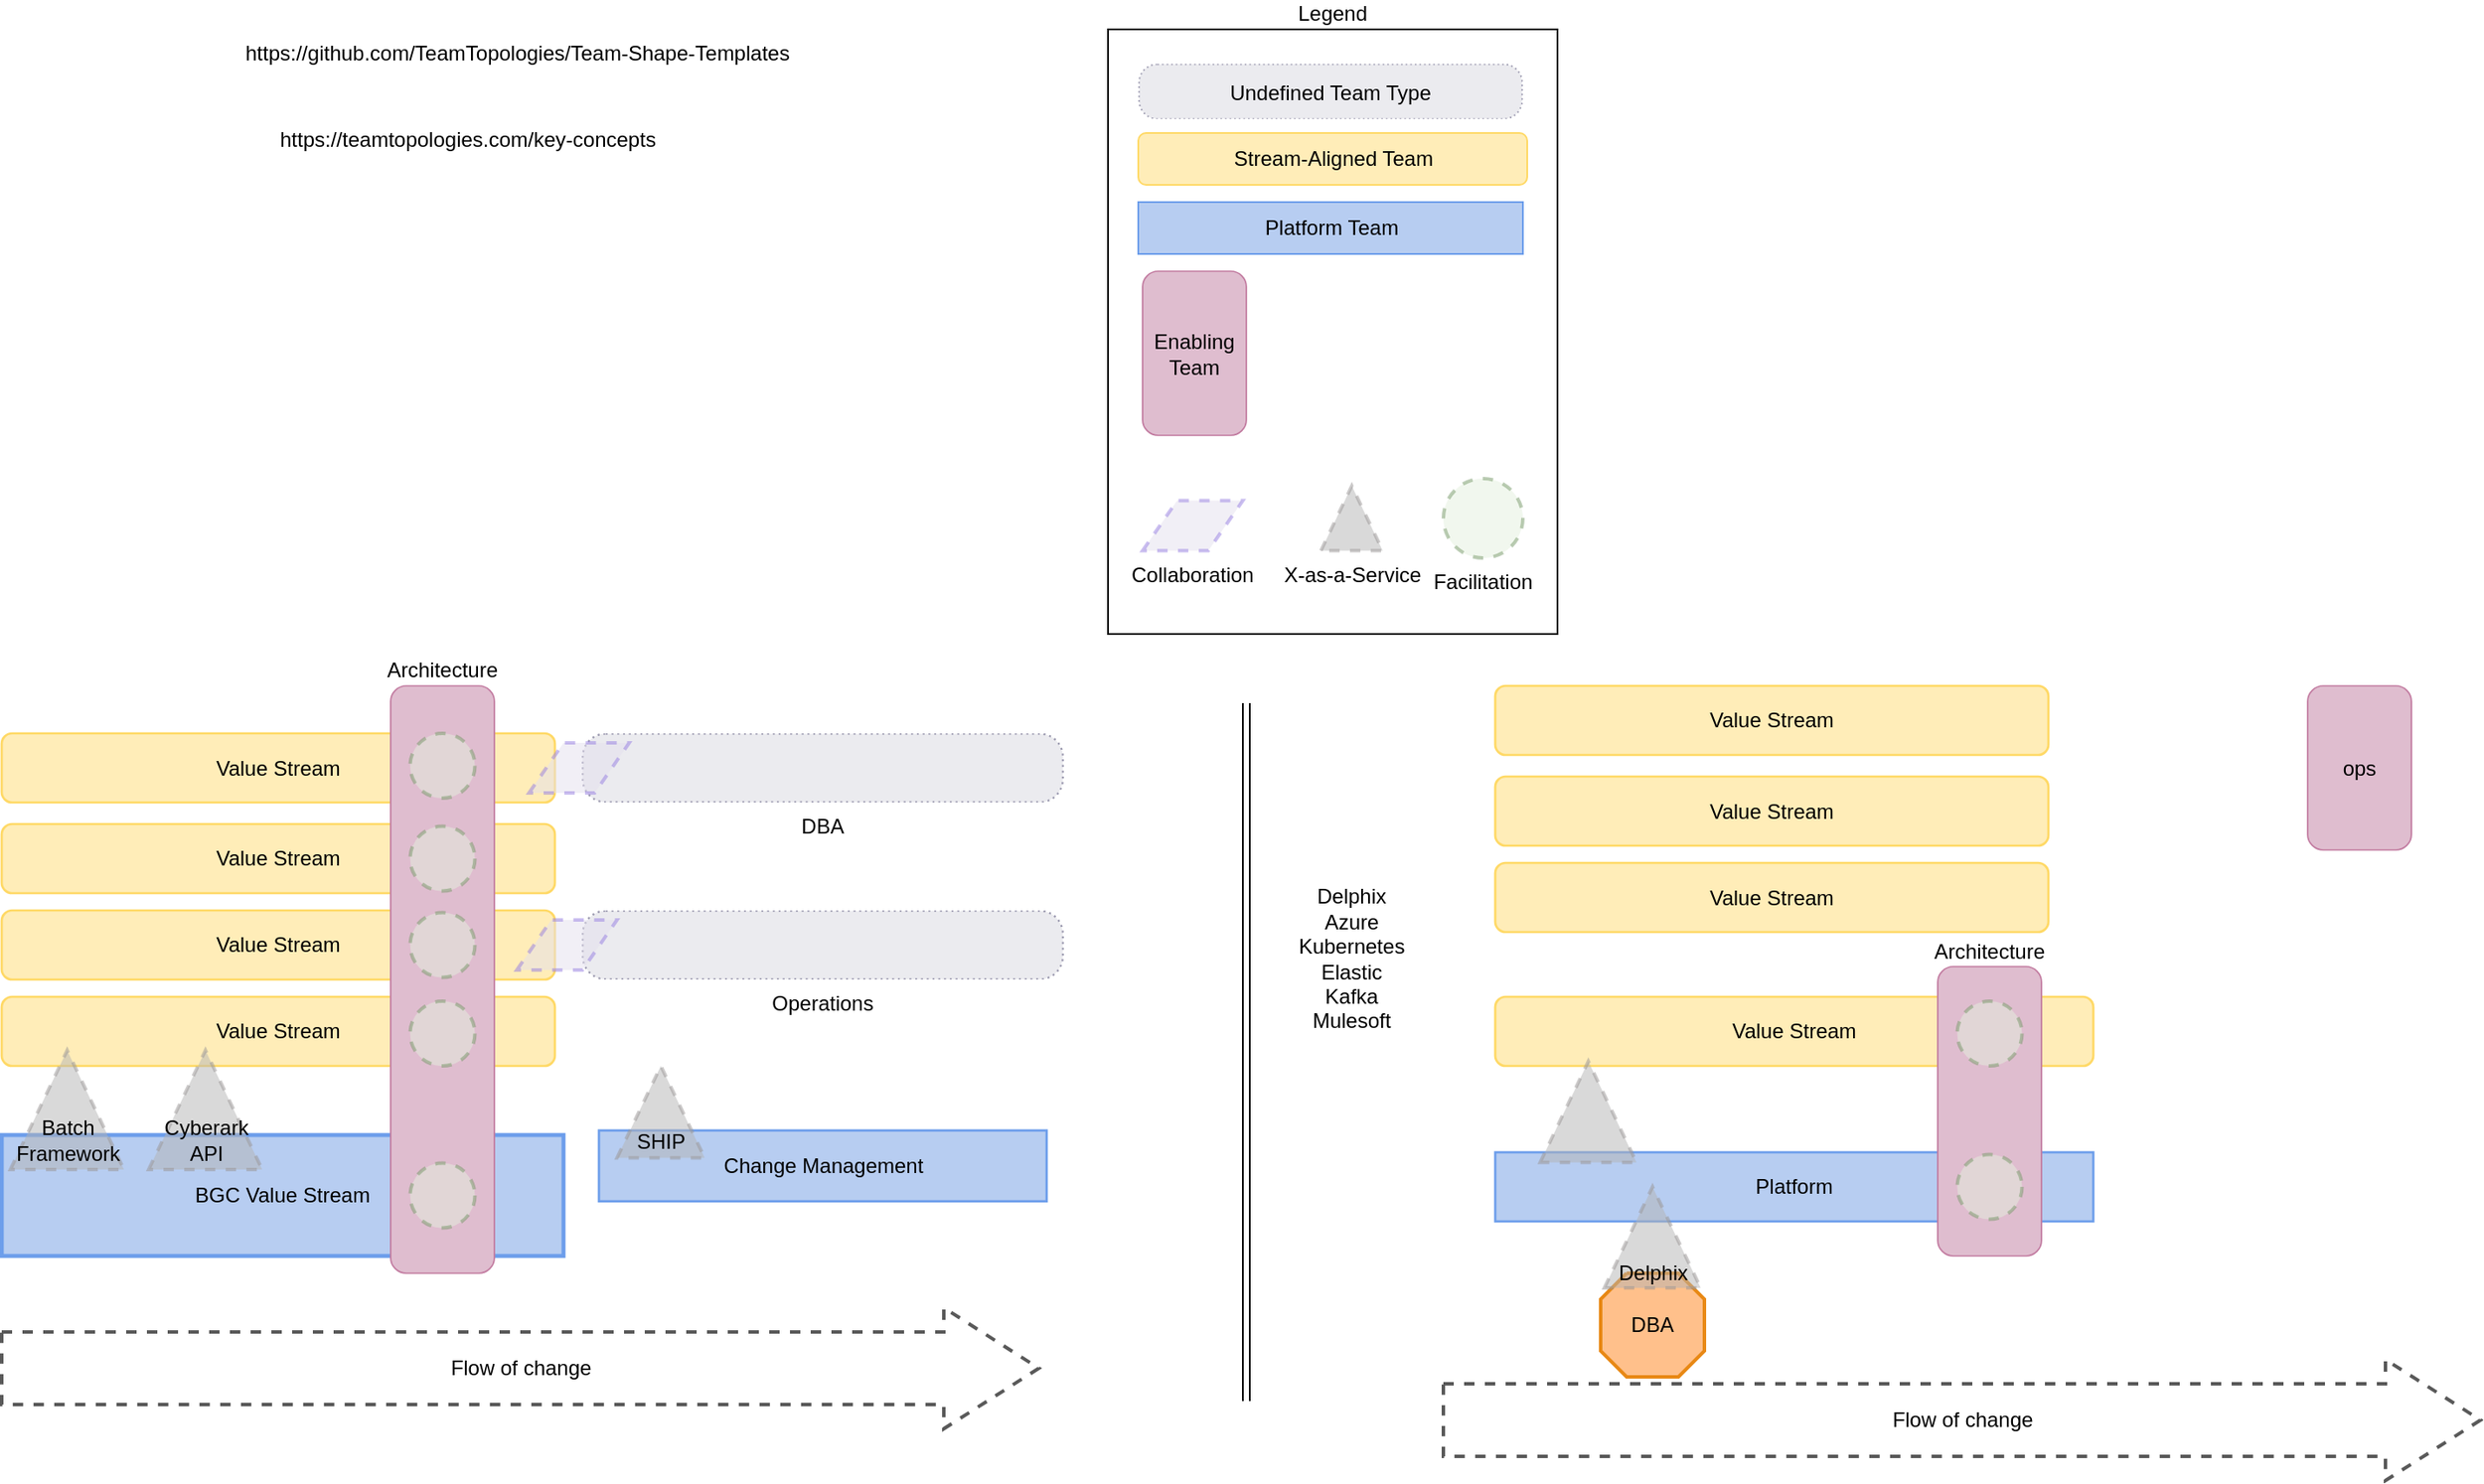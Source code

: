 <mxfile version="21.0.6" type="github">
  <diagram name="Page-1" id="b2X0Cin1PfoKi7R9eayR">
    <mxGraphModel dx="2736" dy="3094" grid="1" gridSize="10" guides="1" tooltips="1" connect="1" arrows="1" fold="1" page="1" pageScale="1" pageWidth="850" pageHeight="1100" math="0" shadow="0">
      <root>
        <mxCell id="0" />
        <mxCell id="1" parent="0" />
        <mxCell id="JFUwCKO8B1FGGGvDRDL4-5" value="Platform" style="shape=stencil(tVTLboMwEPyavVZgq4l6bAw595Af2JBNY8XYyLh5/H0MS6WiAqkqONkz650dP9YgVX3CikAkFksCmYEQHwbD0fkykjvCOIg4u3IsFQnjE+NVB7GuqAjMXdBr3BviSB28O9NVH0KXIhpe5pC8QyOWgFSFszama2frXuRHPMqgtiHiG8t0he89VJHXJQXynVtmQWz/LvvyuoxwupDfvuy3+9n9zifcd5wudXGzCaf/l5UqMmOPW6o9FudP777sYdCMbzpq+r0/6cpBPyNVpYo9TxN2uJELZ5yPBI9tNRBylb3l+Wb6bI/amOHszVpl2yc302Szg4lFowvajf/aX8vy/9cSDw==);whiteSpace=wrap;html=1;fontColor=#000000;fillColor=#BBD2F6;strokeColor=#6D9EEB;" parent="1" vertex="1">
          <mxGeometry x="804" y="-1120" width="346" height="40" as="geometry" />
        </mxCell>
        <mxCell id="JFUwCKO8B1FGGGvDRDL4-4" value="Value Stream" style="shape=stencil(tVRRboMwDD2NPztBoqH2swvlAtsFUnDbqCFBIW232y/EVBpaodMEX+Q9288vIQ5w0Z5kg8ASI2sEngNj796hrFdbrY4GqxD6CDDwYXWjjJQlhE+Esx7KtsHSE3eVTsm9Roq03tkz3lTl+xLW8XwHyRY6sQS4KK0xoVxZ0w4iP+JBRirjA/4kmb7x1wA16FSNHl3vllhgxd9lX16XEU4X8juUvbuf3e98wkPH6VI/bjbh9P+yXARm7HJzsZfl+ejsxVQPzcSI68Zq+tI/Gc2HpkZac3GwDic80TSXVlsXCPrGbsB4UeSbLJs+4IPSeqx6l7+tn1eTg4mk0YS48V/7iyw9hZH4Bg==);whiteSpace=wrap;html=1;strokeWidth=2;fillColor=#FFEDB8;strokeColor=#FFD966;" parent="1" vertex="1">
          <mxGeometry x="804" y="-1210" width="346" height="40" as="geometry" />
        </mxCell>
        <mxCell id="JFUwCKO8B1FGGGvDRDL4-2" value="Architecture" style="shape=stencil(tVTtjoIwEHya/r1Ae8b7q0WewBeouKeN0JJSv97epdu7HBHQXCAhgZnpzk5Dt0zI5qhqYDwxqgImMsb5xqhdqc0ByS2oChn8upKWfiaEjxF/RayaGgpP5EU5jRZASuOdPcFV732s4S0vNixZodo+QhbWGCzX1jQd5Y+ONkobj/hGNrHxvYNqcLoCDy7GI5bx/H3bj8U8xulMebu2P+knzzudcTdxOtePm8w4/b+tkMgMHW4hd6o4HZw9m31vmKC4dqzGD/2r2exNNdBbyG/rYCQUjXNhS+uQoHdox7iQfLleDTT9tddl2V+d5etM5q+rKcHIosEFYeNP+wssXYOBeAA=);whiteSpace=wrap;html=1;rotation=0;fontColor=#000000;strokeColor=#C9DFBE;fillColor=#C9DFBE;labelPosition=center;verticalLabelPosition=top;align=center;verticalAlign=bottom;" parent="1" vertex="1">
          <mxGeometry x="1060" y="-1227.5" width="60" height="167.5" as="geometry" />
        </mxCell>
        <mxCell id="fTQG1C9vcmR5dNO8YUxH-10" value="Change Management" style="shape=stencil(tVTLboMwEPyavVZgq4l6bAw595Af2JBNY8XYyLh5/H0MS6WiAqkqONkz650dP9YgVX3CikAkFksCmYEQHwbD0fkykjvCOIg4u3IsFQnjE+NVB7GuqAjMXdBr3BviSB28O9NVH0KXIhpe5pC8QyOWgFSFszama2frXuRHPMqgtiHiG8t0he89VJHXJQXynVtmQWz/LvvyuoxwupDfvuy3+9n9zifcd5wudXGzCaf/l5UqMmOPW6o9FudP777sYdCMbzpq+r0/6cpBPyNVpYo9TxN2uJELZ5yPBI9tNRBylb3l+Wb6bI/amOHszVpl2yc302Szg4lFowvajf/aX8vy/9cSDw==);whiteSpace=wrap;html=1;fontColor=#000000;fillColor=#BBD2F6;strokeColor=#6D9EEB;" vertex="1" parent="1">
          <mxGeometry x="285.5" y="-1132.63" width="259" height="41" as="geometry" />
        </mxCell>
        <mxCell id="fTQG1C9vcmR5dNO8YUxH-9" value="BGC Value Stream" style="shape=stencil(tVTLboMwEPyavVZgq4l6bAw595Af2JBNY8XYyLh5/H0MS6WiAqkqONkz650dP9YgVX3CikAkFksCmYEQHwbD0fkykjvCOIg4u3IsFQnjE+NVB7GuqAjMXdBr3BviSB28O9NVH0KXIhpe5pC8QyOWgFSFszama2frXuRHPMqgtiHiG8t0he89VJHXJQXynVtmQWz/LvvyuoxwupDfvuy3+9n9zifcd5wudXGzCaf/l5UqMmOPW6o9FudP777sYdCMbzpq+r0/6cpBPyNVpYo9TxN2uJELZ5yPBI9tNRBylb3l+Wb6bI/amOHszVpl2yc302Szg4lFowvajf/aX8vy/9cSDw==);whiteSpace=wrap;html=1;fontColor=#000000;fillColor=#BBD2F6;strokeColor=#6D9EEB;" vertex="1" parent="1">
          <mxGeometry x="-60" y="-1130" width="325" height="70" as="geometry" />
        </mxCell>
        <mxCell id="JFUwCKO8B1FGGGvDRDL4-1" value="Value Stream" style="shape=stencil(tVRRboMwDD2NPztBoqH2swvlAtsFUnDbqCFBIW232y/EVBpaodMEX+Q9288vIQ5w0Z5kg8ASI2sEngNj796hrFdbrY4GqxD6CDDwYXWjjJQlhE+Esx7KtsHSE3eVTsm9Roq03tkz3lTl+xLW8XwHyRY6sQS4KK0xoVxZ0w4iP+JBRirjA/4kmb7x1wA16FSNHl3vllhgxd9lX16XEU4X8juUvbuf3e98wkPH6VI/bjbh9P+yXARm7HJzsZfl+ejsxVQPzcSI68Zq+tI/Gc2HpkZac3GwDic80TSXVlsXCPrGbsB4UeSbLJs+4IPSeqx6l7+tn1eTg4mk0YS48V/7iyw9hZH4Bg==);whiteSpace=wrap;html=1;strokeWidth=2;fillColor=#FFEDB8;strokeColor=#FFD966;" parent="1" vertex="1">
          <mxGeometry x="804" y="-1287.5" width="320" height="40" as="geometry" />
        </mxCell>
        <mxCell id="JFUwCKO8B1FGGGvDRDL4-3" value="Value Stream" style="shape=stencil(tVRRboMwDD2NPztBoqH2swvlAtsFUnDbqCFBIW232y/EVBpaodMEX+Q9288vIQ5w0Z5kg8ASI2sEngNj796hrFdbrY4GqxD6CDDwYXWjjJQlhE+Esx7KtsHSE3eVTsm9Roq03tkz3lTl+xLW8XwHyRY6sQS4KK0xoVxZ0w4iP+JBRirjA/4kmb7x1wA16FSNHl3vllhgxd9lX16XEU4X8juUvbuf3e98wkPH6VI/bjbh9P+yXARm7HJzsZfl+ejsxVQPzcSI68Zq+tI/Gc2HpkZac3GwDic80TSXVlsXCPrGbsB4UeSbLJs+4IPSeqx6l7+tn1eTg4mk0YS48V/7iyw9hZH4Bg==);whiteSpace=wrap;html=1;strokeWidth=2;fillColor=#FFEDB8;strokeColor=#FFD966;" parent="1" vertex="1">
          <mxGeometry x="804" y="-1337.5" width="320" height="40" as="geometry" />
        </mxCell>
        <mxCell id="JFUwCKO8B1FGGGvDRDL4-6" value="Flow of change" style="html=1;shadow=0;dashed=1;align=center;verticalAlign=middle;shape=mxgraph.arrows2.arrow;dy=0.4;dx=55;notch=0;strokeWidth=2;strokeColor=#595959;" parent="1" vertex="1">
          <mxGeometry x="774" y="-1000" width="600" height="70" as="geometry" />
        </mxCell>
        <mxCell id="JFUwCKO8B1FGGGvDRDL4-7" value="ops" style="shape=stencil(tVTtjoIwEHya/r1Ae8b7q0WewBeouKeN0JJSv97epdu7HBHQXCAhgZnpzk5Dt0zI5qhqYDwxqgImMsb5xqhdqc0ByS2oChn8upKWfiaEjxF/RayaGgpP5EU5jRZASuOdPcFV732s4S0vNixZodo+QhbWGCzX1jQd5Y+ONkobj/hGNrHxvYNqcLoCDy7GI5bx/H3bj8U8xulMebu2P+knzzudcTdxOtePm8w4/b+tkMgMHW4hd6o4HZw9m31vmKC4dqzGD/2r2exNNdBbyG/rYCQUjXNhS+uQoHdox7iQfLleDTT9tddl2V+d5etM5q+rKcHIosEFYeNP+wssXYOBeAA=);whiteSpace=wrap;html=1;rotation=0;fontColor=#000000;strokeColor=#C9DFBE;fillColor=#C9DFBE;" parent="1" vertex="1">
          <mxGeometry x="1274" y="-1390" width="60" height="95" as="geometry" />
        </mxCell>
        <mxCell id="JFUwCKO8B1FGGGvDRDL4-8" value="" style="verticalLabelPosition=middle;verticalAlign=bottom;html=1;shape=mxgraph.basic.acute_triangle;dx=0.5;strokeColor=#999696;strokeWidth=2;fillColor=#B4B4B4;fontFamily=Helvetica;labelPosition=center;align=center;sketch=0;opacity=50;dashed=1;" parent="1" vertex="1">
          <mxGeometry x="830" y="-1172.62" width="55.72" height="58.5" as="geometry" />
        </mxCell>
        <mxCell id="JFUwCKO8B1FGGGvDRDL4-9" value="Value Stream" style="shape=stencil(tVRRboMwDD2NPztBoqH2swvlAtsFUnDbqCFBIW232y/EVBpaodMEX+Q9288vIQ5w0Z5kg8ASI2sEngNj796hrFdbrY4GqxD6CDDwYXWjjJQlhE+Esx7KtsHSE3eVTsm9Roq03tkz3lTl+xLW8XwHyRY6sQS4KK0xoVxZ0w4iP+JBRirjA/4kmb7x1wA16FSNHl3vllhgxd9lX16XEU4X8juUvbuf3e98wkPH6VI/bjbh9P+yXARm7HJzsZfl+ejsxVQPzcSI68Zq+tI/Gc2HpkZac3GwDic80TSXVlsXCPrGbsB4UeSbLJs+4IPSeqx6l7+tn1eTg4mk0YS48V/7iyw9hZH4Bg==);whiteSpace=wrap;html=1;strokeWidth=2;fillColor=#FFEDB8;strokeColor=#FFD966;" parent="1" vertex="1">
          <mxGeometry x="804" y="-1390" width="320" height="40" as="geometry" />
        </mxCell>
        <mxCell id="JFUwCKO8B1FGGGvDRDL4-13" value="" style="ellipse;whiteSpace=wrap;html=1;aspect=fixed;opacity=50;fillColor=#E3EFDE;strokeColor=#78996B;strokeWidth=2;dashed=1;" parent="1" vertex="1">
          <mxGeometry x="1071.25" y="-1207.5" width="37.5" height="37.5" as="geometry" />
        </mxCell>
        <mxCell id="JFUwCKO8B1FGGGvDRDL4-16" value="Value Stream" style="shape=stencil(tVRRboMwDD2NPztBoqH2swvlAtsFUnDbqCFBIW232y/EVBpaodMEX+Q9288vIQ5w0Z5kg8ASI2sEngNj796hrFdbrY4GqxD6CDDwYXWjjJQlhE+Esx7KtsHSE3eVTsm9Roq03tkz3lTl+xLW8XwHyRY6sQS4KK0xoVxZ0w4iP+JBRirjA/4kmb7x1wA16FSNHl3vllhgxd9lX16XEU4X8juUvbuf3e98wkPH6VI/bjbh9P+yXARm7HJzsZfl+ejsxVQPzcSI68Zq+tI/Gc2HpkZac3GwDic80TSXVlsXCPrGbsB4UeSbLJs+4IPSeqx6l7+tn1eTg4mk0YS48V/7iyw9hZH4Bg==);whiteSpace=wrap;html=1;strokeWidth=2;fillColor=#FFEDB8;strokeColor=#FFD966;" parent="1" vertex="1">
          <mxGeometry x="-60" y="-1260" width="320" height="40" as="geometry" />
        </mxCell>
        <mxCell id="JFUwCKO8B1FGGGvDRDL4-17" value="Value Stream" style="shape=stencil(tVRRboMwDD2NPztBoqH2swvlAtsFUnDbqCFBIW232y/EVBpaodMEX+Q9288vIQ5w0Z5kg8ASI2sEngNj796hrFdbrY4GqxD6CDDwYXWjjJQlhE+Esx7KtsHSE3eVTsm9Roq03tkz3lTl+xLW8XwHyRY6sQS4KK0xoVxZ0w4iP+JBRirjA/4kmb7x1wA16FSNHl3vllhgxd9lX16XEU4X8juUvbuf3e98wkPH6VI/bjbh9P+yXARm7HJzsZfl+ejsxVQPzcSI68Zq+tI/Gc2HpkZac3GwDic80TSXVlsXCPrGbsB4UeSbLJs+4IPSeqx6l7+tn1eTg4mk0YS48V/7iyw9hZH4Bg==);whiteSpace=wrap;html=1;strokeWidth=2;fillColor=#FFEDB8;strokeColor=#FFD966;" parent="1" vertex="1">
          <mxGeometry x="-60" y="-1310" width="320" height="40" as="geometry" />
        </mxCell>
        <mxCell id="JFUwCKO8B1FGGGvDRDL4-18" value="Value Stream" style="shape=stencil(tVRRboMwDD2NPztBoqH2swvlAtsFUnDbqCFBIW232y/EVBpaodMEX+Q9288vIQ5w0Z5kg8ASI2sEngNj796hrFdbrY4GqxD6CDDwYXWjjJQlhE+Esx7KtsHSE3eVTsm9Roq03tkz3lTl+xLW8XwHyRY6sQS4KK0xoVxZ0w4iP+JBRirjA/4kmb7x1wA16FSNHl3vllhgxd9lX16XEU4X8juUvbuf3e98wkPH6VI/bjbh9P+yXARm7HJzsZfl+ejsxVQPzcSI68Zq+tI/Gc2HpkZac3GwDic80TSXVlsXCPrGbsB4UeSbLJs+4IPSeqx6l7+tn1eTg4mk0YS48V/7iyw9hZH4Bg==);whiteSpace=wrap;html=1;strokeWidth=2;fillColor=#FFEDB8;strokeColor=#FFD966;" parent="1" vertex="1">
          <mxGeometry x="-60" y="-1210" width="320" height="40" as="geometry" />
        </mxCell>
        <mxCell id="JFUwCKO8B1FGGGvDRDL4-20" value="Flow of change" style="html=1;shadow=0;dashed=1;align=center;verticalAlign=middle;shape=mxgraph.arrows2.arrow;dy=0.4;dx=55;notch=0;strokeWidth=2;strokeColor=#595959;" parent="1" vertex="1">
          <mxGeometry x="-60" y="-1030" width="600" height="70" as="geometry" />
        </mxCell>
        <mxCell id="JFUwCKO8B1FGGGvDRDL4-23" value="Value Stream" style="shape=stencil(tVRRboMwDD2NPztBoqH2swvlAtsFUnDbqCFBIW232y/EVBpaodMEX+Q9288vIQ5w0Z5kg8ASI2sEngNj796hrFdbrY4GqxD6CDDwYXWjjJQlhE+Esx7KtsHSE3eVTsm9Roq03tkz3lTl+xLW8XwHyRY6sQS4KK0xoVxZ0w4iP+JBRirjA/4kmb7x1wA16FSNHl3vllhgxd9lX16XEU4X8juUvbuf3e98wkPH6VI/bjbh9P+yXARm7HJzsZfl+ejsxVQPzcSI68Zq+tI/Gc2HpkZac3GwDic80TSXVlsXCPrGbsB4UeSbLJs+4IPSeqx6l7+tn1eTg4mk0YS48V/7iyw9hZH4Bg==);whiteSpace=wrap;html=1;strokeWidth=2;fillColor=#FFEDB8;strokeColor=#FFD966;" parent="1" vertex="1">
          <mxGeometry x="-60" y="-1362.5" width="320" height="40" as="geometry" />
        </mxCell>
        <mxCell id="JFUwCKO8B1FGGGvDRDL4-24" value="Architecture" style="shape=stencil(tVTtjoIwEHya/r1Ae8b7q0WewBeouKeN0JJSv97epdu7HBHQXCAhgZnpzk5Dt0zI5qhqYDwxqgImMsb5xqhdqc0ByS2oChn8upKWfiaEjxF/RayaGgpP5EU5jRZASuOdPcFV732s4S0vNixZodo+QhbWGCzX1jQd5Y+ONkobj/hGNrHxvYNqcLoCDy7GI5bx/H3bj8U8xulMebu2P+knzzudcTdxOtePm8w4/b+tkMgMHW4hd6o4HZw9m31vmKC4dqzGD/2r2exNNdBbyG/rYCQUjXNhS+uQoHdox7iQfLleDTT9tddl2V+d5etM5q+rKcHIosEFYeNP+wssXYOBeAA=);whiteSpace=wrap;html=1;rotation=0;fontColor=#000000;strokeColor=#C9DFBE;fillColor=#C9DFBE;labelPosition=center;verticalLabelPosition=top;align=center;verticalAlign=bottom;" parent="1" vertex="1">
          <mxGeometry x="165" y="-1390" width="60" height="340" as="geometry" />
        </mxCell>
        <mxCell id="JFUwCKO8B1FGGGvDRDL4-25" value="" style="ellipse;whiteSpace=wrap;html=1;aspect=fixed;opacity=50;fillColor=#E3EFDE;strokeColor=#78996B;strokeWidth=2;dashed=1;" parent="1" vertex="1">
          <mxGeometry x="176.25" y="-1362.5" width="37.5" height="37.5" as="geometry" />
        </mxCell>
        <mxCell id="JFUwCKO8B1FGGGvDRDL4-26" value="" style="ellipse;whiteSpace=wrap;html=1;aspect=fixed;opacity=50;fillColor=#E3EFDE;strokeColor=#78996B;strokeWidth=2;dashed=1;" parent="1" vertex="1">
          <mxGeometry x="176.25" y="-1308.75" width="37.5" height="37.5" as="geometry" />
        </mxCell>
        <mxCell id="JFUwCKO8B1FGGGvDRDL4-27" value="" style="ellipse;whiteSpace=wrap;html=1;aspect=fixed;opacity=50;fillColor=#E3EFDE;strokeColor=#78996B;strokeWidth=2;dashed=1;" parent="1" vertex="1">
          <mxGeometry x="176.25" y="-1258.75" width="37.5" height="37.5" as="geometry" />
        </mxCell>
        <mxCell id="JFUwCKO8B1FGGGvDRDL4-28" value="" style="ellipse;whiteSpace=wrap;html=1;aspect=fixed;opacity=50;fillColor=#E3EFDE;strokeColor=#78996B;strokeWidth=2;dashed=1;" parent="1" vertex="1">
          <mxGeometry x="176.25" y="-1207.5" width="37.5" height="37.5" as="geometry" />
        </mxCell>
        <mxCell id="JFUwCKO8B1FGGGvDRDL4-29" value="DBA" style="shape=image;verticalLabelPosition=bottom;verticalAlign=top;imageAspect=0;aspect=fixed;image=data:image/svg+xml,PHN2ZyB4bWxucz0iaHR0cDovL3d3dy53My5vcmcvMjAwMC9zdmciIHdpZHRoPSI1MDEuOTk0IiBoZWlnaHQ9IjcyIiB2aWV3Qm94PSIwIDAgMTMyLjgxOSAxNi40MDQiPiYjeGE7ICAgIDxyZWN0IHg9IjMwLjY1OSIgeT0iMTQ1LjU4IiB3aWR0aD0iMTMyLjI5IiBoZWlnaHQ9IjE4Ljg3NSIgZmlsbC1ydWxlPSJldmVub2RkIiByeD0iNi4zNSIgcnk9IjYuMzUiIHRyYW5zZm9ybT0idHJhbnNsYXRlKC0zMC4zOTQgLTE0Ni44KSIgZmlsbD0iI2ViZWJlZiIgc3Ryb2tlPSIjOWI5OWFmIiBzdHJva2Utd2lkdGg9Ii41MjkiIHN0cm9rZS1kYXNoYXJyYXk9Ii41MjkxNjcsMS4wNTgzMyIvPiYjeGE7PC9zdmc+" parent="1" vertex="1">
          <mxGeometry x="275.55" y="-1362.5" width="278.89" height="40" as="geometry" />
        </mxCell>
        <mxCell id="JFUwCKO8B1FGGGvDRDL4-30" value="Operations" style="shape=image;verticalLabelPosition=bottom;verticalAlign=top;imageAspect=0;aspect=fixed;image=data:image/svg+xml,PHN2ZyB4bWxucz0iaHR0cDovL3d3dy53My5vcmcvMjAwMC9zdmciIHdpZHRoPSI1MDEuOTk0IiBoZWlnaHQ9IjcyIiB2aWV3Qm94PSIwIDAgMTMyLjgxOSAxNi40MDQiPiYjeGE7ICAgIDxyZWN0IHg9IjMwLjY1OSIgeT0iMTQ1LjU4IiB3aWR0aD0iMTMyLjI5IiBoZWlnaHQ9IjE4Ljg3NSIgZmlsbC1ydWxlPSJldmVub2RkIiByeD0iNi4zNSIgcnk9IjYuMzUiIHRyYW5zZm9ybT0idHJhbnNsYXRlKC0zMC4zOTQgLTE0Ni44KSIgZmlsbD0iI2ViZWJlZiIgc3Ryb2tlPSIjOWI5OWFmIiBzdHJva2Utd2lkdGg9Ii41MjkiIHN0cm9rZS1kYXNoYXJyYXk9Ii41MjkxNjcsMS4wNTgzMyIvPiYjeGE7PC9zdmc+" parent="1" vertex="1">
          <mxGeometry x="275.55" y="-1260" width="278.89" height="40" as="geometry" />
        </mxCell>
        <mxCell id="JFUwCKO8B1FGGGvDRDL4-31" value="Legend" style="rounded=0;whiteSpace=wrap;html=1;labelPosition=center;verticalLabelPosition=top;align=center;verticalAlign=bottom;" parent="1" vertex="1">
          <mxGeometry x="580" y="-1770" width="260" height="350" as="geometry" />
        </mxCell>
        <mxCell id="JFUwCKO8B1FGGGvDRDL4-32" value="Undefined Team Type" style="shape=image;verticalLabelPosition=middle;verticalAlign=middle;imageAspect=0;aspect=fixed;image=data:image/svg+xml,PHN2ZyB4bWxucz0iaHR0cDovL3d3dy53My5vcmcvMjAwMC9zdmciIHdpZHRoPSI1MDEuOTk0IiBoZWlnaHQ9IjcyIiB2aWV3Qm94PSIwIDAgMTMyLjgxOSAxNi40MDQiPiYjeGE7ICAgIDxyZWN0IHg9IjMwLjY1OSIgeT0iMTQ1LjU4IiB3aWR0aD0iMTMyLjI5IiBoZWlnaHQ9IjE4Ljg3NSIgZmlsbC1ydWxlPSJldmVub2RkIiByeD0iNi4zNSIgcnk9IjYuMzUiIHRyYW5zZm9ybT0idHJhbnNsYXRlKC0zMC4zOTQgLTE0Ni44KSIgZmlsbD0iI2ViZWJlZiIgc3Ryb2tlPSIjOWI5OWFmIiBzdHJva2Utd2lkdGg9Ii41MjkiIHN0cm9rZS1kYXNoYXJyYXk9Ii41MjkxNjcsMS4wNTgzMyIvPiYjeGE7PC9zdmc+;labelPosition=center;align=center;" parent="1" vertex="1">
          <mxGeometry x="597.5" y="-1750" width="222.5" height="31.91" as="geometry" />
        </mxCell>
        <mxCell id="JFUwCKO8B1FGGGvDRDL4-33" value="Stream-Aligned Team" style="shape=stencil(tVRRboMwDD2NPztBoqH2swvlAtsFUnDbqCFBIW232y/EVBpaodMEX+Q9288vIQ5w0Z5kg8ASI2sEngNj796hrFdbrY4GqxD6CDDwYXWjjJQlhE+Esx7KtsHSE3eVTsm9Roq03tkz3lTl+xLW8XwHyRY6sQS4KK0xoVxZ0w4iP+JBRirjA/4kmb7x1wA16FSNHl3vllhgxd9lX16XEU4X8juUvbuf3e98wkPH6VI/bjbh9P+yXARm7HJzsZfl+ejsxVQPzcSI68Zq+tI/Gc2HpkZac3GwDic80TSXVlsXCPrGbsB4UeSbLJs+4IPSeqx6l7+tn1eTg4mk0YS48V/7iyw9hZH4Bg==);whiteSpace=wrap;html=1;strokeWidth=2;fillColor=#FFEDB8;strokeColor=#FFD966;" parent="1" vertex="1">
          <mxGeometry x="597.5" y="-1710" width="225" height="30" as="geometry" />
        </mxCell>
        <mxCell id="JFUwCKO8B1FGGGvDRDL4-34" value="Enabling&lt;br&gt;Team" style="shape=stencil(tVTtjoIwEHya/r1Ae8b7q0WewBeouKeN0JJSv97epdu7HBHQXCAhgZnpzk5Dt0zI5qhqYDwxqgImMsb5xqhdqc0ByS2oChn8upKWfiaEjxF/RayaGgpP5EU5jRZASuOdPcFV732s4S0vNixZodo+QhbWGCzX1jQd5Y+ONkobj/hGNrHxvYNqcLoCDy7GI5bx/H3bj8U8xulMebu2P+knzzudcTdxOtePm8w4/b+tkMgMHW4hd6o4HZw9m31vmKC4dqzGD/2r2exNNdBbyG/rYCQUjXNhS+uQoHdox7iQfLleDTT9tddl2V+d5etM5q+rKcHIosEFYeNP+wssXYOBeAA=);whiteSpace=wrap;html=1;rotation=0;fontColor=#000000;strokeColor=#C9DFBE;fillColor=#C9DFBE;" parent="1" vertex="1">
          <mxGeometry x="600" y="-1630" width="60" height="95" as="geometry" />
        </mxCell>
        <mxCell id="JFUwCKO8B1FGGGvDRDL4-35" value="" style="shape=parallelogram;perimeter=parallelogramPerimeter;whiteSpace=wrap;html=1;fixedSize=1;fillColor=#E3E0EE;strokeColor=#967EE2;opacity=50;strokeWidth=2;dashed=1;" parent="1" vertex="1">
          <mxGeometry x="245" y="-1357" width="58" height="29" as="geometry" />
        </mxCell>
        <UserObject label="https://github.com/TeamTopologies/Team-Shape-Templates" link="https://github.com/TeamTopologies/Team-Shape-Templates" id="JFUwCKO8B1FGGGvDRDL4-36">
          <mxCell style="text;whiteSpace=wrap;html=1;" parent="1" vertex="1">
            <mxGeometry x="78.75" y="-1770" width="350" height="40" as="geometry" />
          </mxCell>
        </UserObject>
        <mxCell id="JFUwCKO8B1FGGGvDRDL4-37" value="Collaboration" style="shape=parallelogram;perimeter=parallelogramPerimeter;whiteSpace=wrap;html=1;fixedSize=1;fillColor=#E3E0EE;strokeColor=#967EE2;opacity=50;strokeWidth=2;dashed=1;labelPosition=center;verticalLabelPosition=bottom;align=center;verticalAlign=top;" parent="1" vertex="1">
          <mxGeometry x="600" y="-1497.25" width="58" height="29" as="geometry" />
        </mxCell>
        <mxCell id="fTQG1C9vcmR5dNO8YUxH-1" value="X-as-a-Service" style="verticalLabelPosition=bottom;verticalAlign=top;html=1;shape=mxgraph.basic.acute_triangle;dx=0.5;strokeColor=#999696;strokeWidth=2;fillColor=#B4B4B4;fontFamily=Helvetica;labelPosition=center;align=center;sketch=0;opacity=50;dashed=1;" vertex="1" parent="1">
          <mxGeometry x="703.17" y="-1505.75" width="35.72" height="37.5" as="geometry" />
        </mxCell>
        <mxCell id="fTQG1C9vcmR5dNO8YUxH-2" value="Facilitation" style="ellipse;whiteSpace=wrap;html=1;aspect=fixed;opacity=50;fillColor=#E3EFDE;strokeColor=#78996B;strokeWidth=2;dashed=1;labelPosition=center;verticalLabelPosition=bottom;align=center;verticalAlign=top;" vertex="1" parent="1">
          <mxGeometry x="774" y="-1510" width="46" height="46" as="geometry" />
        </mxCell>
        <UserObject label="https://teamtopologies.com/key-concepts" link="https://teamtopologies.com/key-concepts" id="fTQG1C9vcmR5dNO8YUxH-3">
          <mxCell style="text;whiteSpace=wrap;html=1;" vertex="1" parent="1">
            <mxGeometry x="98.75" y="-1720" width="250" height="40" as="geometry" />
          </mxCell>
        </UserObject>
        <mxCell id="fTQG1C9vcmR5dNO8YUxH-5" value="Batch&lt;br&gt;Framework" style="verticalLabelPosition=middle;verticalAlign=bottom;html=1;shape=mxgraph.basic.acute_triangle;dx=0.5;strokeColor=#999696;strokeWidth=2;fillColor=#B4B4B4;fontFamily=Helvetica;labelPosition=center;align=center;sketch=0;opacity=50;dashed=1;" vertex="1" parent="1">
          <mxGeometry x="-55" y="-1179" width="65.72" height="69" as="geometry" />
        </mxCell>
        <mxCell id="fTQG1C9vcmR5dNO8YUxH-6" value="Cyberark&lt;br&gt;API" style="verticalLabelPosition=middle;verticalAlign=bottom;html=1;shape=mxgraph.basic.acute_triangle;dx=0.5;strokeColor=#999696;strokeWidth=2;fillColor=#B4B4B4;fontFamily=Helvetica;labelPosition=center;align=center;sketch=0;opacity=50;dashed=1;" vertex="1" parent="1">
          <mxGeometry x="25" y="-1179" width="65.72" height="69" as="geometry" />
        </mxCell>
        <mxCell id="fTQG1C9vcmR5dNO8YUxH-7" value="" style="ellipse;whiteSpace=wrap;html=1;aspect=fixed;opacity=50;fillColor=#E3EFDE;strokeColor=#78996B;strokeWidth=2;dashed=1;" vertex="1" parent="1">
          <mxGeometry x="176.25" y="-1113.75" width="37.5" height="37.5" as="geometry" />
        </mxCell>
        <mxCell id="fTQG1C9vcmR5dNO8YUxH-8" value="SHIP" style="verticalLabelPosition=middle;verticalAlign=bottom;html=1;shape=mxgraph.basic.acute_triangle;dx=0.5;strokeColor=#999696;strokeWidth=2;fillColor=#B4B4B4;fontFamily=Helvetica;labelPosition=center;align=center;sketch=0;opacity=50;dashed=1;" vertex="1" parent="1">
          <mxGeometry x="295.95" y="-1170" width="50.72" height="53.25" as="geometry" />
        </mxCell>
        <mxCell id="fTQG1C9vcmR5dNO8YUxH-11" value="" style="shape=parallelogram;perimeter=parallelogramPerimeter;whiteSpace=wrap;html=1;fixedSize=1;fillColor=#E3E0EE;strokeColor=#967EE2;opacity=50;strokeWidth=2;dashed=1;" vertex="1" parent="1">
          <mxGeometry x="237.95" y="-1254.5" width="58" height="29" as="geometry" />
        </mxCell>
        <mxCell id="fTQG1C9vcmR5dNO8YUxH-12" value="Platform Team" style="shape=stencil(tVTLboMwEPyavVZgq4l6bAw595Af2JBNY8XYyLh5/H0MS6WiAqkqONkz650dP9YgVX3CikAkFksCmYEQHwbD0fkykjvCOIg4u3IsFQnjE+NVB7GuqAjMXdBr3BviSB28O9NVH0KXIhpe5pC8QyOWgFSFszama2frXuRHPMqgtiHiG8t0he89VJHXJQXynVtmQWz/LvvyuoxwupDfvuy3+9n9zifcd5wudXGzCaf/l5UqMmOPW6o9FudP777sYdCMbzpq+r0/6cpBPyNVpYo9TxN2uJELZ5yPBI9tNRBylb3l+Wb6bI/amOHszVpl2yc302Szg4lFowvajf/aX8vy/9cSDw==);whiteSpace=wrap;html=1;fontColor=#000000;fillColor=#BBD2F6;strokeColor=#6D9EEB;" vertex="1" parent="1">
          <mxGeometry x="597.5" y="-1670" width="222.5" height="30" as="geometry" />
        </mxCell>
        <mxCell id="fTQG1C9vcmR5dNO8YUxH-34" value="Delphix&lt;br&gt;Azure&lt;br&gt;Kubernetes&lt;br&gt;Elastic&lt;br&gt;Kafka&lt;br&gt;Mulesoft" style="text;strokeColor=none;align=center;fillColor=none;html=1;verticalAlign=middle;whiteSpace=wrap;rounded=0;" vertex="1" parent="1">
          <mxGeometry x="691.03" y="-1247.5" width="60" height="30" as="geometry" />
        </mxCell>
        <mxCell id="fTQG1C9vcmR5dNO8YUxH-35" value="" style="edgeStyle=none;orthogonalLoop=1;jettySize=auto;html=1;rounded=0;shape=link;" edge="1" parent="1">
          <mxGeometry width="80" relative="1" as="geometry">
            <mxPoint x="660" y="-976" as="sourcePoint" />
            <mxPoint x="660" y="-1380" as="targetPoint" />
            <Array as="points" />
          </mxGeometry>
        </mxCell>
        <mxCell id="fTQG1C9vcmR5dNO8YUxH-36" value="" style="ellipse;whiteSpace=wrap;html=1;aspect=fixed;opacity=50;fillColor=#E3EFDE;strokeColor=#78996B;strokeWidth=2;dashed=1;" vertex="1" parent="1">
          <mxGeometry x="1071.25" y="-1118.75" width="37.5" height="37.5" as="geometry" />
        </mxCell>
        <mxCell id="fTQG1C9vcmR5dNO8YUxH-37" value="DBA" style="shape=stencil(vVbtboMgFH0a/i4C3eLfxW0vsL0A4nUlVTBA1/r2Q6mLdLrYVUxM4F4O537IQRHNzJ41gEgiWQ2IviBCMlU3leDMQuH878fctMZC7eYfwNxA3OzkoU+JN/ehyUwD3HpfKc4dT+c2VqsDnERhL3jS+ekrSp7davf8TGjGlZSORChpAsgVcAR39ExI6+yzp79k0wZWA1rUYEF7L/ZeRN7+HeXhcZM4eJtqwihDbbGriRYnrAdvdAZixcGrRaGZA8xpbITKGT98anWUxZKcG9ZJ+xduEj3sqdUXjCqcFNN0MX/SVkKOaHdxaIcLrw2TX5t3txbvVRuGMHfz4ki8kdoQ6a3dfXZ7Uc5oKFTujCxHoFJpWC5c/2nmqlLaOfzYF4EIhTRN8e6mu6sUVTVNVpY8SfObyXx+y/csxffNnGmVm/TL/g+pX/kG);whiteSpace=wrap;html=1;strokeColor=#F6B26B;fillColor=#FBDBBA;sketch=0;fontFamily=Helvetica;fontColor=#000000;" vertex="1" parent="1">
          <mxGeometry x="860" y="-1050" width="70" height="60" as="geometry" />
        </mxCell>
        <mxCell id="fTQG1C9vcmR5dNO8YUxH-38" value="Delphix" style="verticalLabelPosition=middle;verticalAlign=bottom;html=1;shape=mxgraph.basic.acute_triangle;dx=0.5;strokeColor=#999696;strokeWidth=2;fillColor=#B4B4B4;fontFamily=Helvetica;labelPosition=center;align=center;sketch=0;opacity=50;dashed=1;" vertex="1" parent="1">
          <mxGeometry x="867.14" y="-1100" width="55.72" height="58.5" as="geometry" />
        </mxCell>
      </root>
    </mxGraphModel>
  </diagram>
</mxfile>
